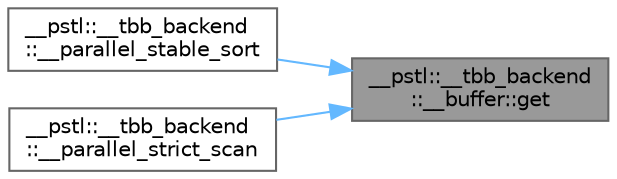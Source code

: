 digraph "__pstl::__tbb_backend::__buffer::get"
{
 // LATEX_PDF_SIZE
  bgcolor="transparent";
  edge [fontname=Helvetica,fontsize=10,labelfontname=Helvetica,labelfontsize=10];
  node [fontname=Helvetica,fontsize=10,shape=box,height=0.2,width=0.4];
  rankdir="RL";
  Node1 [id="Node000001",label="__pstl::__tbb_backend\l::__buffer::get",height=0.2,width=0.4,color="gray40", fillcolor="grey60", style="filled", fontcolor="black",tooltip="Return pointer to buffer, or NULL if buffer could not be obtained."];
  Node1 -> Node2 [id="edge3_Node000001_Node000002",dir="back",color="steelblue1",style="solid",tooltip=" "];
  Node2 [id="Node000002",label="__pstl::__tbb_backend\l::__parallel_stable_sort",height=0.2,width=0.4,color="grey40", fillcolor="white", style="filled",URL="$namespace____pstl_1_1____tbb__backend.html#a967e2aaa88b561469b3205149bb05c23",tooltip=" "];
  Node1 -> Node3 [id="edge4_Node000001_Node000003",dir="back",color="steelblue1",style="solid",tooltip=" "];
  Node3 [id="Node000003",label="__pstl::__tbb_backend\l::__parallel_strict_scan",height=0.2,width=0.4,color="grey40", fillcolor="white", style="filled",URL="$namespace____pstl_1_1____tbb__backend.html#aad41a532e4a5fc9713ff8da06b89f6d1",tooltip=" "];
}
